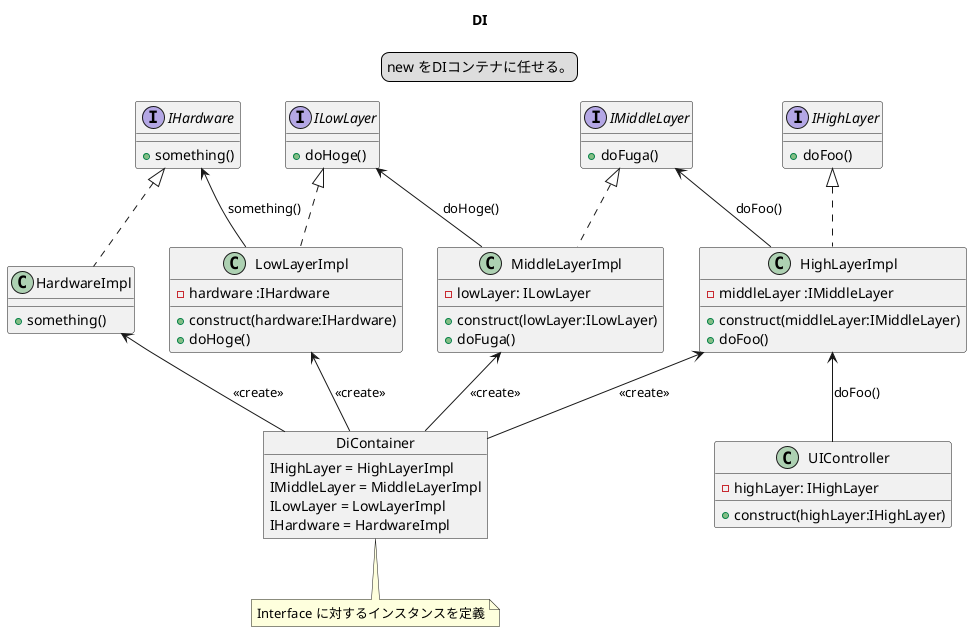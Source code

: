 @startuml
title
  DI
endtitle

legend top
  new をDIコンテナに任せる。
endlegend

interface IHardware {
  + something()
}
class HardwareImpl {
  + something()
}
IHardware <|.. HardwareImpl

interface ILowLayer {
  + doHoge()
}
class LowLayerImpl {
  - hardware :IHardware
  + construct(hardware:IHardware)
  + doHoge()
}
ILowLayer <|.. LowLayerImpl
IHardware <- LowLayerImpl : something()

interface IMiddleLayer {
  + doFuga()
}
class MiddleLayerImpl {
  - lowLayer: ILowLayer
  + construct(lowLayer:ILowLayer)
  + doFuga()
}
IMiddleLayer <|.. MiddleLayerImpl
ILowLayer <- MiddleLayerImpl : doHoge()

interface IHighLayer {
  + doFoo()
}
class HighLayerImpl {
  - middleLayer :IMiddleLayer
  + construct(middleLayer:IMiddleLayer)
  + doFoo()
}
IHighLayer <|.. HighLayerImpl
IMiddleLayer <- HighLayerImpl : doFoo()

class UIController {
  - highLayer: IHighLayer
  + construct(highLayer:IHighLayer)
}

HighLayerImpl <-- UIController : doFoo()


object DiContainer {
  IHighLayer = HighLayerImpl
  IMiddleLayer = MiddleLayerImpl
  ILowLayer = LowLayerImpl
  IHardware = HardwareImpl
}
HighLayerImpl <-- DiContainer : <<create>>
MiddleLayerImpl <-- DiContainer : <<create>>
LowLayerImpl <-- DiContainer : <<create>>
HardwareImpl <-- DiContainer : <<create>>
note bottom of DiContainer
  Interface に対するインスタンスを定義
endnote
@enduml